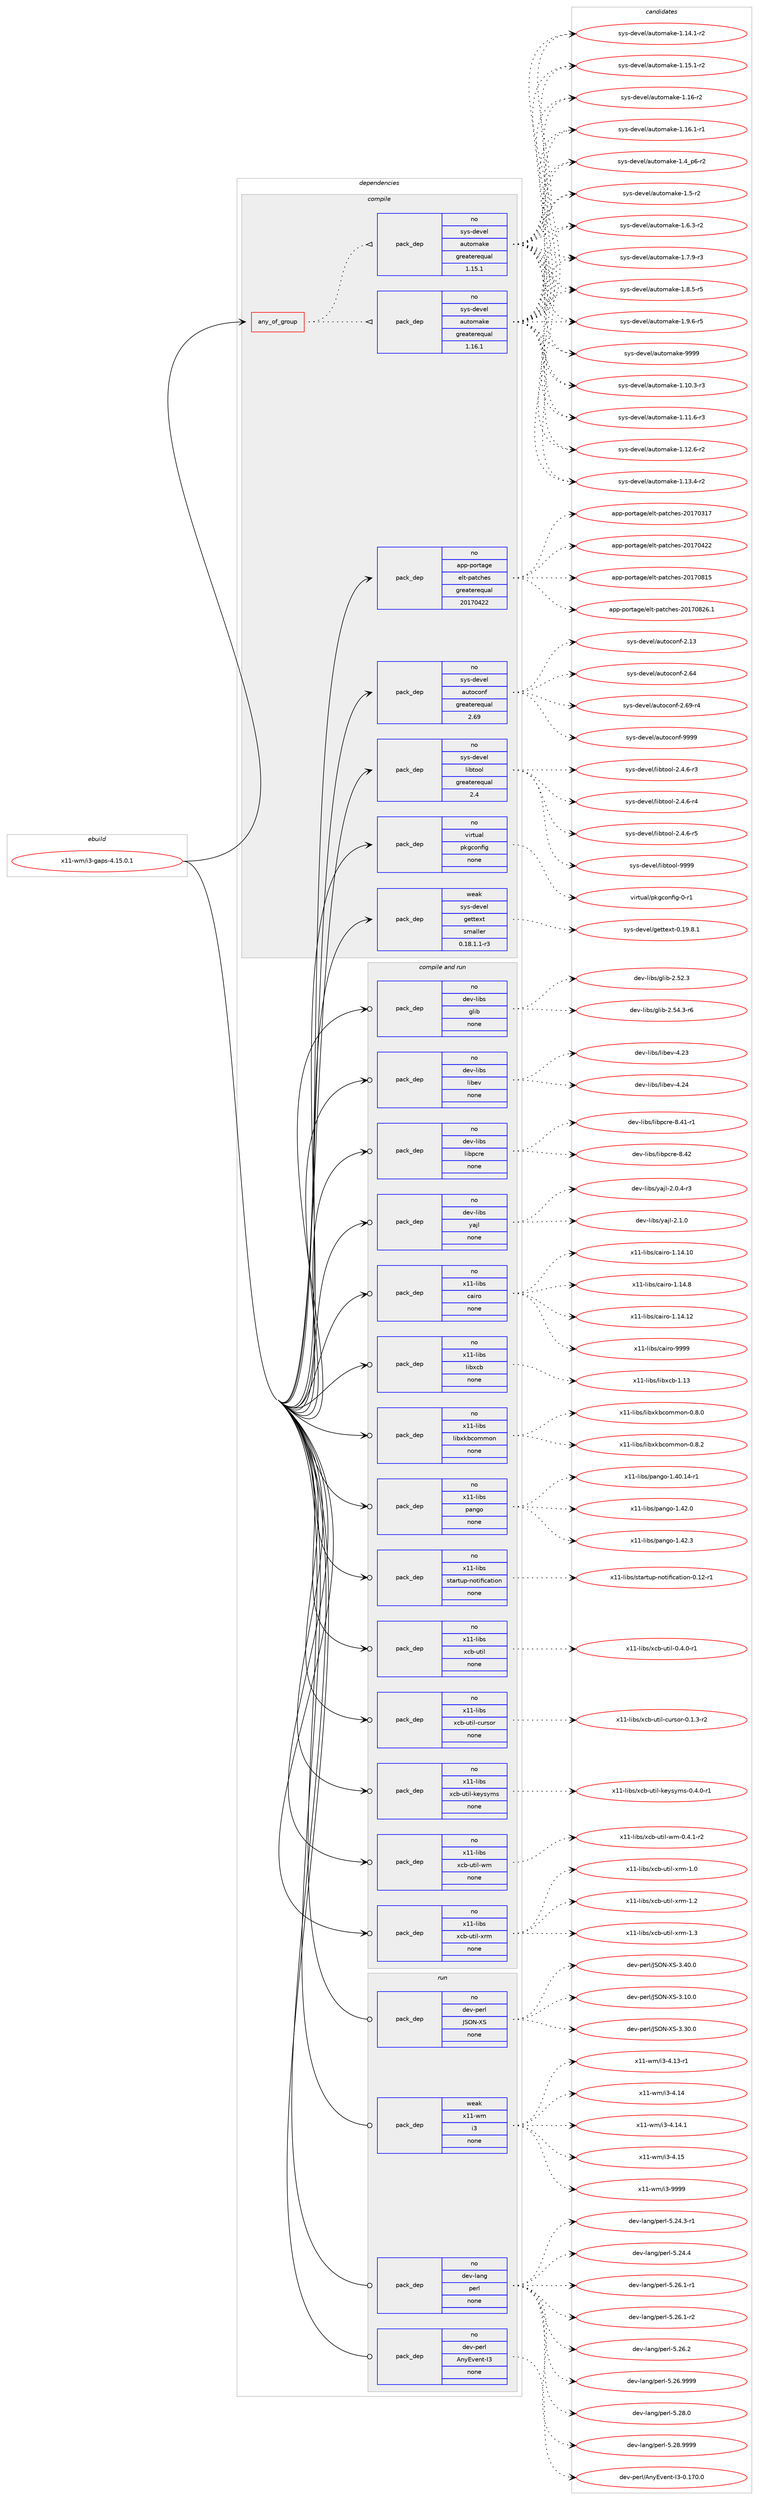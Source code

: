digraph prolog {

# *************
# Graph options
# *************

newrank=true;
concentrate=true;
compound=true;
graph [rankdir=LR,fontname=Helvetica,fontsize=10,ranksep=1.5];#, ranksep=2.5, nodesep=0.2];
edge  [arrowhead=vee];
node  [fontname=Helvetica,fontsize=10];

# **********
# The ebuild
# **********

subgraph cluster_leftcol {
color=gray;
rank=same;
label=<<i>ebuild</i>>;
id [label="x11-wm/i3-gaps-4.15.0.1", color=red, width=4, href="../x11-wm/i3-gaps-4.15.0.1.svg"];
}

# ****************
# The dependencies
# ****************

subgraph cluster_midcol {
color=gray;
label=<<i>dependencies</i>>;
subgraph cluster_compile {
fillcolor="#eeeeee";
style=filled;
label=<<i>compile</i>>;
subgraph any170 {
dependency4249 [label=<<TABLE BORDER="0" CELLBORDER="1" CELLSPACING="0" CELLPADDING="4"><TR><TD CELLPADDING="10">any_of_group</TD></TR></TABLE>>, shape=none, color=red];subgraph pack3543 {
dependency4250 [label=<<TABLE BORDER="0" CELLBORDER="1" CELLSPACING="0" CELLPADDING="4" WIDTH="220"><TR><TD ROWSPAN="6" CELLPADDING="30">pack_dep</TD></TR><TR><TD WIDTH="110">no</TD></TR><TR><TD>sys-devel</TD></TR><TR><TD>automake</TD></TR><TR><TD>greaterequal</TD></TR><TR><TD>1.16.1</TD></TR></TABLE>>, shape=none, color=blue];
}
dependency4249:e -> dependency4250:w [weight=20,style="dotted",arrowhead="oinv"];
subgraph pack3544 {
dependency4251 [label=<<TABLE BORDER="0" CELLBORDER="1" CELLSPACING="0" CELLPADDING="4" WIDTH="220"><TR><TD ROWSPAN="6" CELLPADDING="30">pack_dep</TD></TR><TR><TD WIDTH="110">no</TD></TR><TR><TD>sys-devel</TD></TR><TR><TD>automake</TD></TR><TR><TD>greaterequal</TD></TR><TR><TD>1.15.1</TD></TR></TABLE>>, shape=none, color=blue];
}
dependency4249:e -> dependency4251:w [weight=20,style="dotted",arrowhead="oinv"];
}
id:e -> dependency4249:w [weight=20,style="solid",arrowhead="vee"];
subgraph pack3545 {
dependency4252 [label=<<TABLE BORDER="0" CELLBORDER="1" CELLSPACING="0" CELLPADDING="4" WIDTH="220"><TR><TD ROWSPAN="6" CELLPADDING="30">pack_dep</TD></TR><TR><TD WIDTH="110">no</TD></TR><TR><TD>app-portage</TD></TR><TR><TD>elt-patches</TD></TR><TR><TD>greaterequal</TD></TR><TR><TD>20170422</TD></TR></TABLE>>, shape=none, color=blue];
}
id:e -> dependency4252:w [weight=20,style="solid",arrowhead="vee"];
subgraph pack3546 {
dependency4253 [label=<<TABLE BORDER="0" CELLBORDER="1" CELLSPACING="0" CELLPADDING="4" WIDTH="220"><TR><TD ROWSPAN="6" CELLPADDING="30">pack_dep</TD></TR><TR><TD WIDTH="110">no</TD></TR><TR><TD>sys-devel</TD></TR><TR><TD>autoconf</TD></TR><TR><TD>greaterequal</TD></TR><TR><TD>2.69</TD></TR></TABLE>>, shape=none, color=blue];
}
id:e -> dependency4253:w [weight=20,style="solid",arrowhead="vee"];
subgraph pack3547 {
dependency4254 [label=<<TABLE BORDER="0" CELLBORDER="1" CELLSPACING="0" CELLPADDING="4" WIDTH="220"><TR><TD ROWSPAN="6" CELLPADDING="30">pack_dep</TD></TR><TR><TD WIDTH="110">no</TD></TR><TR><TD>sys-devel</TD></TR><TR><TD>libtool</TD></TR><TR><TD>greaterequal</TD></TR><TR><TD>2.4</TD></TR></TABLE>>, shape=none, color=blue];
}
id:e -> dependency4254:w [weight=20,style="solid",arrowhead="vee"];
subgraph pack3548 {
dependency4255 [label=<<TABLE BORDER="0" CELLBORDER="1" CELLSPACING="0" CELLPADDING="4" WIDTH="220"><TR><TD ROWSPAN="6" CELLPADDING="30">pack_dep</TD></TR><TR><TD WIDTH="110">no</TD></TR><TR><TD>virtual</TD></TR><TR><TD>pkgconfig</TD></TR><TR><TD>none</TD></TR><TR><TD></TD></TR></TABLE>>, shape=none, color=blue];
}
id:e -> dependency4255:w [weight=20,style="solid",arrowhead="vee"];
subgraph pack3549 {
dependency4256 [label=<<TABLE BORDER="0" CELLBORDER="1" CELLSPACING="0" CELLPADDING="4" WIDTH="220"><TR><TD ROWSPAN="6" CELLPADDING="30">pack_dep</TD></TR><TR><TD WIDTH="110">weak</TD></TR><TR><TD>sys-devel</TD></TR><TR><TD>gettext</TD></TR><TR><TD>smaller</TD></TR><TR><TD>0.18.1.1-r3</TD></TR></TABLE>>, shape=none, color=blue];
}
id:e -> dependency4256:w [weight=20,style="solid",arrowhead="vee"];
}
subgraph cluster_compileandrun {
fillcolor="#eeeeee";
style=filled;
label=<<i>compile and run</i>>;
subgraph pack3550 {
dependency4257 [label=<<TABLE BORDER="0" CELLBORDER="1" CELLSPACING="0" CELLPADDING="4" WIDTH="220"><TR><TD ROWSPAN="6" CELLPADDING="30">pack_dep</TD></TR><TR><TD WIDTH="110">no</TD></TR><TR><TD>dev-libs</TD></TR><TR><TD>glib</TD></TR><TR><TD>none</TD></TR><TR><TD></TD></TR></TABLE>>, shape=none, color=blue];
}
id:e -> dependency4257:w [weight=20,style="solid",arrowhead="odotvee"];
subgraph pack3551 {
dependency4258 [label=<<TABLE BORDER="0" CELLBORDER="1" CELLSPACING="0" CELLPADDING="4" WIDTH="220"><TR><TD ROWSPAN="6" CELLPADDING="30">pack_dep</TD></TR><TR><TD WIDTH="110">no</TD></TR><TR><TD>dev-libs</TD></TR><TR><TD>libev</TD></TR><TR><TD>none</TD></TR><TR><TD></TD></TR></TABLE>>, shape=none, color=blue];
}
id:e -> dependency4258:w [weight=20,style="solid",arrowhead="odotvee"];
subgraph pack3552 {
dependency4259 [label=<<TABLE BORDER="0" CELLBORDER="1" CELLSPACING="0" CELLPADDING="4" WIDTH="220"><TR><TD ROWSPAN="6" CELLPADDING="30">pack_dep</TD></TR><TR><TD WIDTH="110">no</TD></TR><TR><TD>dev-libs</TD></TR><TR><TD>libpcre</TD></TR><TR><TD>none</TD></TR><TR><TD></TD></TR></TABLE>>, shape=none, color=blue];
}
id:e -> dependency4259:w [weight=20,style="solid",arrowhead="odotvee"];
subgraph pack3553 {
dependency4260 [label=<<TABLE BORDER="0" CELLBORDER="1" CELLSPACING="0" CELLPADDING="4" WIDTH="220"><TR><TD ROWSPAN="6" CELLPADDING="30">pack_dep</TD></TR><TR><TD WIDTH="110">no</TD></TR><TR><TD>dev-libs</TD></TR><TR><TD>yajl</TD></TR><TR><TD>none</TD></TR><TR><TD></TD></TR></TABLE>>, shape=none, color=blue];
}
id:e -> dependency4260:w [weight=20,style="solid",arrowhead="odotvee"];
subgraph pack3554 {
dependency4261 [label=<<TABLE BORDER="0" CELLBORDER="1" CELLSPACING="0" CELLPADDING="4" WIDTH="220"><TR><TD ROWSPAN="6" CELLPADDING="30">pack_dep</TD></TR><TR><TD WIDTH="110">no</TD></TR><TR><TD>x11-libs</TD></TR><TR><TD>cairo</TD></TR><TR><TD>none</TD></TR><TR><TD></TD></TR></TABLE>>, shape=none, color=blue];
}
id:e -> dependency4261:w [weight=20,style="solid",arrowhead="odotvee"];
subgraph pack3555 {
dependency4262 [label=<<TABLE BORDER="0" CELLBORDER="1" CELLSPACING="0" CELLPADDING="4" WIDTH="220"><TR><TD ROWSPAN="6" CELLPADDING="30">pack_dep</TD></TR><TR><TD WIDTH="110">no</TD></TR><TR><TD>x11-libs</TD></TR><TR><TD>libxcb</TD></TR><TR><TD>none</TD></TR><TR><TD></TD></TR></TABLE>>, shape=none, color=blue];
}
id:e -> dependency4262:w [weight=20,style="solid",arrowhead="odotvee"];
subgraph pack3556 {
dependency4263 [label=<<TABLE BORDER="0" CELLBORDER="1" CELLSPACING="0" CELLPADDING="4" WIDTH="220"><TR><TD ROWSPAN="6" CELLPADDING="30">pack_dep</TD></TR><TR><TD WIDTH="110">no</TD></TR><TR><TD>x11-libs</TD></TR><TR><TD>libxkbcommon</TD></TR><TR><TD>none</TD></TR><TR><TD></TD></TR></TABLE>>, shape=none, color=blue];
}
id:e -> dependency4263:w [weight=20,style="solid",arrowhead="odotvee"];
subgraph pack3557 {
dependency4264 [label=<<TABLE BORDER="0" CELLBORDER="1" CELLSPACING="0" CELLPADDING="4" WIDTH="220"><TR><TD ROWSPAN="6" CELLPADDING="30">pack_dep</TD></TR><TR><TD WIDTH="110">no</TD></TR><TR><TD>x11-libs</TD></TR><TR><TD>pango</TD></TR><TR><TD>none</TD></TR><TR><TD></TD></TR></TABLE>>, shape=none, color=blue];
}
id:e -> dependency4264:w [weight=20,style="solid",arrowhead="odotvee"];
subgraph pack3558 {
dependency4265 [label=<<TABLE BORDER="0" CELLBORDER="1" CELLSPACING="0" CELLPADDING="4" WIDTH="220"><TR><TD ROWSPAN="6" CELLPADDING="30">pack_dep</TD></TR><TR><TD WIDTH="110">no</TD></TR><TR><TD>x11-libs</TD></TR><TR><TD>startup-notification</TD></TR><TR><TD>none</TD></TR><TR><TD></TD></TR></TABLE>>, shape=none, color=blue];
}
id:e -> dependency4265:w [weight=20,style="solid",arrowhead="odotvee"];
subgraph pack3559 {
dependency4266 [label=<<TABLE BORDER="0" CELLBORDER="1" CELLSPACING="0" CELLPADDING="4" WIDTH="220"><TR><TD ROWSPAN="6" CELLPADDING="30">pack_dep</TD></TR><TR><TD WIDTH="110">no</TD></TR><TR><TD>x11-libs</TD></TR><TR><TD>xcb-util</TD></TR><TR><TD>none</TD></TR><TR><TD></TD></TR></TABLE>>, shape=none, color=blue];
}
id:e -> dependency4266:w [weight=20,style="solid",arrowhead="odotvee"];
subgraph pack3560 {
dependency4267 [label=<<TABLE BORDER="0" CELLBORDER="1" CELLSPACING="0" CELLPADDING="4" WIDTH="220"><TR><TD ROWSPAN="6" CELLPADDING="30">pack_dep</TD></TR><TR><TD WIDTH="110">no</TD></TR><TR><TD>x11-libs</TD></TR><TR><TD>xcb-util-cursor</TD></TR><TR><TD>none</TD></TR><TR><TD></TD></TR></TABLE>>, shape=none, color=blue];
}
id:e -> dependency4267:w [weight=20,style="solid",arrowhead="odotvee"];
subgraph pack3561 {
dependency4268 [label=<<TABLE BORDER="0" CELLBORDER="1" CELLSPACING="0" CELLPADDING="4" WIDTH="220"><TR><TD ROWSPAN="6" CELLPADDING="30">pack_dep</TD></TR><TR><TD WIDTH="110">no</TD></TR><TR><TD>x11-libs</TD></TR><TR><TD>xcb-util-keysyms</TD></TR><TR><TD>none</TD></TR><TR><TD></TD></TR></TABLE>>, shape=none, color=blue];
}
id:e -> dependency4268:w [weight=20,style="solid",arrowhead="odotvee"];
subgraph pack3562 {
dependency4269 [label=<<TABLE BORDER="0" CELLBORDER="1" CELLSPACING="0" CELLPADDING="4" WIDTH="220"><TR><TD ROWSPAN="6" CELLPADDING="30">pack_dep</TD></TR><TR><TD WIDTH="110">no</TD></TR><TR><TD>x11-libs</TD></TR><TR><TD>xcb-util-wm</TD></TR><TR><TD>none</TD></TR><TR><TD></TD></TR></TABLE>>, shape=none, color=blue];
}
id:e -> dependency4269:w [weight=20,style="solid",arrowhead="odotvee"];
subgraph pack3563 {
dependency4270 [label=<<TABLE BORDER="0" CELLBORDER="1" CELLSPACING="0" CELLPADDING="4" WIDTH="220"><TR><TD ROWSPAN="6" CELLPADDING="30">pack_dep</TD></TR><TR><TD WIDTH="110">no</TD></TR><TR><TD>x11-libs</TD></TR><TR><TD>xcb-util-xrm</TD></TR><TR><TD>none</TD></TR><TR><TD></TD></TR></TABLE>>, shape=none, color=blue];
}
id:e -> dependency4270:w [weight=20,style="solid",arrowhead="odotvee"];
}
subgraph cluster_run {
fillcolor="#eeeeee";
style=filled;
label=<<i>run</i>>;
subgraph pack3564 {
dependency4271 [label=<<TABLE BORDER="0" CELLBORDER="1" CELLSPACING="0" CELLPADDING="4" WIDTH="220"><TR><TD ROWSPAN="6" CELLPADDING="30">pack_dep</TD></TR><TR><TD WIDTH="110">no</TD></TR><TR><TD>dev-lang</TD></TR><TR><TD>perl</TD></TR><TR><TD>none</TD></TR><TR><TD></TD></TR></TABLE>>, shape=none, color=blue];
}
id:e -> dependency4271:w [weight=20,style="solid",arrowhead="odot"];
subgraph pack3565 {
dependency4272 [label=<<TABLE BORDER="0" CELLBORDER="1" CELLSPACING="0" CELLPADDING="4" WIDTH="220"><TR><TD ROWSPAN="6" CELLPADDING="30">pack_dep</TD></TR><TR><TD WIDTH="110">no</TD></TR><TR><TD>dev-perl</TD></TR><TR><TD>AnyEvent-I3</TD></TR><TR><TD>none</TD></TR><TR><TD></TD></TR></TABLE>>, shape=none, color=blue];
}
id:e -> dependency4272:w [weight=20,style="solid",arrowhead="odot"];
subgraph pack3566 {
dependency4273 [label=<<TABLE BORDER="0" CELLBORDER="1" CELLSPACING="0" CELLPADDING="4" WIDTH="220"><TR><TD ROWSPAN="6" CELLPADDING="30">pack_dep</TD></TR><TR><TD WIDTH="110">no</TD></TR><TR><TD>dev-perl</TD></TR><TR><TD>JSON-XS</TD></TR><TR><TD>none</TD></TR><TR><TD></TD></TR></TABLE>>, shape=none, color=blue];
}
id:e -> dependency4273:w [weight=20,style="solid",arrowhead="odot"];
subgraph pack3567 {
dependency4274 [label=<<TABLE BORDER="0" CELLBORDER="1" CELLSPACING="0" CELLPADDING="4" WIDTH="220"><TR><TD ROWSPAN="6" CELLPADDING="30">pack_dep</TD></TR><TR><TD WIDTH="110">weak</TD></TR><TR><TD>x11-wm</TD></TR><TR><TD>i3</TD></TR><TR><TD>none</TD></TR><TR><TD></TD></TR></TABLE>>, shape=none, color=blue];
}
id:e -> dependency4274:w [weight=20,style="solid",arrowhead="odot"];
}
}

# **************
# The candidates
# **************

subgraph cluster_choices {
rank=same;
color=gray;
label=<<i>candidates</i>>;

subgraph choice3543 {
color=black;
nodesep=1;
choice11512111545100101118101108479711711611110997107101454946494846514511451 [label="sys-devel/automake-1.10.3-r3", color=red, width=4,href="../sys-devel/automake-1.10.3-r3.svg"];
choice11512111545100101118101108479711711611110997107101454946494946544511451 [label="sys-devel/automake-1.11.6-r3", color=red, width=4,href="../sys-devel/automake-1.11.6-r3.svg"];
choice11512111545100101118101108479711711611110997107101454946495046544511450 [label="sys-devel/automake-1.12.6-r2", color=red, width=4,href="../sys-devel/automake-1.12.6-r2.svg"];
choice11512111545100101118101108479711711611110997107101454946495146524511450 [label="sys-devel/automake-1.13.4-r2", color=red, width=4,href="../sys-devel/automake-1.13.4-r2.svg"];
choice11512111545100101118101108479711711611110997107101454946495246494511450 [label="sys-devel/automake-1.14.1-r2", color=red, width=4,href="../sys-devel/automake-1.14.1-r2.svg"];
choice11512111545100101118101108479711711611110997107101454946495346494511450 [label="sys-devel/automake-1.15.1-r2", color=red, width=4,href="../sys-devel/automake-1.15.1-r2.svg"];
choice1151211154510010111810110847971171161111099710710145494649544511450 [label="sys-devel/automake-1.16-r2", color=red, width=4,href="../sys-devel/automake-1.16-r2.svg"];
choice11512111545100101118101108479711711611110997107101454946495446494511449 [label="sys-devel/automake-1.16.1-r1", color=red, width=4,href="../sys-devel/automake-1.16.1-r1.svg"];
choice115121115451001011181011084797117116111109971071014549465295112544511450 [label="sys-devel/automake-1.4_p6-r2", color=red, width=4,href="../sys-devel/automake-1.4_p6-r2.svg"];
choice11512111545100101118101108479711711611110997107101454946534511450 [label="sys-devel/automake-1.5-r2", color=red, width=4,href="../sys-devel/automake-1.5-r2.svg"];
choice115121115451001011181011084797117116111109971071014549465446514511450 [label="sys-devel/automake-1.6.3-r2", color=red, width=4,href="../sys-devel/automake-1.6.3-r2.svg"];
choice115121115451001011181011084797117116111109971071014549465546574511451 [label="sys-devel/automake-1.7.9-r3", color=red, width=4,href="../sys-devel/automake-1.7.9-r3.svg"];
choice115121115451001011181011084797117116111109971071014549465646534511453 [label="sys-devel/automake-1.8.5-r5", color=red, width=4,href="../sys-devel/automake-1.8.5-r5.svg"];
choice115121115451001011181011084797117116111109971071014549465746544511453 [label="sys-devel/automake-1.9.6-r5", color=red, width=4,href="../sys-devel/automake-1.9.6-r5.svg"];
choice115121115451001011181011084797117116111109971071014557575757 [label="sys-devel/automake-9999", color=red, width=4,href="../sys-devel/automake-9999.svg"];
dependency4250:e -> choice11512111545100101118101108479711711611110997107101454946494846514511451:w [style=dotted,weight="100"];
dependency4250:e -> choice11512111545100101118101108479711711611110997107101454946494946544511451:w [style=dotted,weight="100"];
dependency4250:e -> choice11512111545100101118101108479711711611110997107101454946495046544511450:w [style=dotted,weight="100"];
dependency4250:e -> choice11512111545100101118101108479711711611110997107101454946495146524511450:w [style=dotted,weight="100"];
dependency4250:e -> choice11512111545100101118101108479711711611110997107101454946495246494511450:w [style=dotted,weight="100"];
dependency4250:e -> choice11512111545100101118101108479711711611110997107101454946495346494511450:w [style=dotted,weight="100"];
dependency4250:e -> choice1151211154510010111810110847971171161111099710710145494649544511450:w [style=dotted,weight="100"];
dependency4250:e -> choice11512111545100101118101108479711711611110997107101454946495446494511449:w [style=dotted,weight="100"];
dependency4250:e -> choice115121115451001011181011084797117116111109971071014549465295112544511450:w [style=dotted,weight="100"];
dependency4250:e -> choice11512111545100101118101108479711711611110997107101454946534511450:w [style=dotted,weight="100"];
dependency4250:e -> choice115121115451001011181011084797117116111109971071014549465446514511450:w [style=dotted,weight="100"];
dependency4250:e -> choice115121115451001011181011084797117116111109971071014549465546574511451:w [style=dotted,weight="100"];
dependency4250:e -> choice115121115451001011181011084797117116111109971071014549465646534511453:w [style=dotted,weight="100"];
dependency4250:e -> choice115121115451001011181011084797117116111109971071014549465746544511453:w [style=dotted,weight="100"];
dependency4250:e -> choice115121115451001011181011084797117116111109971071014557575757:w [style=dotted,weight="100"];
}
subgraph choice3544 {
color=black;
nodesep=1;
choice11512111545100101118101108479711711611110997107101454946494846514511451 [label="sys-devel/automake-1.10.3-r3", color=red, width=4,href="../sys-devel/automake-1.10.3-r3.svg"];
choice11512111545100101118101108479711711611110997107101454946494946544511451 [label="sys-devel/automake-1.11.6-r3", color=red, width=4,href="../sys-devel/automake-1.11.6-r3.svg"];
choice11512111545100101118101108479711711611110997107101454946495046544511450 [label="sys-devel/automake-1.12.6-r2", color=red, width=4,href="../sys-devel/automake-1.12.6-r2.svg"];
choice11512111545100101118101108479711711611110997107101454946495146524511450 [label="sys-devel/automake-1.13.4-r2", color=red, width=4,href="../sys-devel/automake-1.13.4-r2.svg"];
choice11512111545100101118101108479711711611110997107101454946495246494511450 [label="sys-devel/automake-1.14.1-r2", color=red, width=4,href="../sys-devel/automake-1.14.1-r2.svg"];
choice11512111545100101118101108479711711611110997107101454946495346494511450 [label="sys-devel/automake-1.15.1-r2", color=red, width=4,href="../sys-devel/automake-1.15.1-r2.svg"];
choice1151211154510010111810110847971171161111099710710145494649544511450 [label="sys-devel/automake-1.16-r2", color=red, width=4,href="../sys-devel/automake-1.16-r2.svg"];
choice11512111545100101118101108479711711611110997107101454946495446494511449 [label="sys-devel/automake-1.16.1-r1", color=red, width=4,href="../sys-devel/automake-1.16.1-r1.svg"];
choice115121115451001011181011084797117116111109971071014549465295112544511450 [label="sys-devel/automake-1.4_p6-r2", color=red, width=4,href="../sys-devel/automake-1.4_p6-r2.svg"];
choice11512111545100101118101108479711711611110997107101454946534511450 [label="sys-devel/automake-1.5-r2", color=red, width=4,href="../sys-devel/automake-1.5-r2.svg"];
choice115121115451001011181011084797117116111109971071014549465446514511450 [label="sys-devel/automake-1.6.3-r2", color=red, width=4,href="../sys-devel/automake-1.6.3-r2.svg"];
choice115121115451001011181011084797117116111109971071014549465546574511451 [label="sys-devel/automake-1.7.9-r3", color=red, width=4,href="../sys-devel/automake-1.7.9-r3.svg"];
choice115121115451001011181011084797117116111109971071014549465646534511453 [label="sys-devel/automake-1.8.5-r5", color=red, width=4,href="../sys-devel/automake-1.8.5-r5.svg"];
choice115121115451001011181011084797117116111109971071014549465746544511453 [label="sys-devel/automake-1.9.6-r5", color=red, width=4,href="../sys-devel/automake-1.9.6-r5.svg"];
choice115121115451001011181011084797117116111109971071014557575757 [label="sys-devel/automake-9999", color=red, width=4,href="../sys-devel/automake-9999.svg"];
dependency4251:e -> choice11512111545100101118101108479711711611110997107101454946494846514511451:w [style=dotted,weight="100"];
dependency4251:e -> choice11512111545100101118101108479711711611110997107101454946494946544511451:w [style=dotted,weight="100"];
dependency4251:e -> choice11512111545100101118101108479711711611110997107101454946495046544511450:w [style=dotted,weight="100"];
dependency4251:e -> choice11512111545100101118101108479711711611110997107101454946495146524511450:w [style=dotted,weight="100"];
dependency4251:e -> choice11512111545100101118101108479711711611110997107101454946495246494511450:w [style=dotted,weight="100"];
dependency4251:e -> choice11512111545100101118101108479711711611110997107101454946495346494511450:w [style=dotted,weight="100"];
dependency4251:e -> choice1151211154510010111810110847971171161111099710710145494649544511450:w [style=dotted,weight="100"];
dependency4251:e -> choice11512111545100101118101108479711711611110997107101454946495446494511449:w [style=dotted,weight="100"];
dependency4251:e -> choice115121115451001011181011084797117116111109971071014549465295112544511450:w [style=dotted,weight="100"];
dependency4251:e -> choice11512111545100101118101108479711711611110997107101454946534511450:w [style=dotted,weight="100"];
dependency4251:e -> choice115121115451001011181011084797117116111109971071014549465446514511450:w [style=dotted,weight="100"];
dependency4251:e -> choice115121115451001011181011084797117116111109971071014549465546574511451:w [style=dotted,weight="100"];
dependency4251:e -> choice115121115451001011181011084797117116111109971071014549465646534511453:w [style=dotted,weight="100"];
dependency4251:e -> choice115121115451001011181011084797117116111109971071014549465746544511453:w [style=dotted,weight="100"];
dependency4251:e -> choice115121115451001011181011084797117116111109971071014557575757:w [style=dotted,weight="100"];
}
subgraph choice3545 {
color=black;
nodesep=1;
choice97112112451121111141169710310147101108116451129711699104101115455048495548514955 [label="app-portage/elt-patches-20170317", color=red, width=4,href="../app-portage/elt-patches-20170317.svg"];
choice97112112451121111141169710310147101108116451129711699104101115455048495548525050 [label="app-portage/elt-patches-20170422", color=red, width=4,href="../app-portage/elt-patches-20170422.svg"];
choice97112112451121111141169710310147101108116451129711699104101115455048495548564953 [label="app-portage/elt-patches-20170815", color=red, width=4,href="../app-portage/elt-patches-20170815.svg"];
choice971121124511211111411697103101471011081164511297116991041011154550484955485650544649 [label="app-portage/elt-patches-20170826.1", color=red, width=4,href="../app-portage/elt-patches-20170826.1.svg"];
dependency4252:e -> choice97112112451121111141169710310147101108116451129711699104101115455048495548514955:w [style=dotted,weight="100"];
dependency4252:e -> choice97112112451121111141169710310147101108116451129711699104101115455048495548525050:w [style=dotted,weight="100"];
dependency4252:e -> choice97112112451121111141169710310147101108116451129711699104101115455048495548564953:w [style=dotted,weight="100"];
dependency4252:e -> choice971121124511211111411697103101471011081164511297116991041011154550484955485650544649:w [style=dotted,weight="100"];
}
subgraph choice3546 {
color=black;
nodesep=1;
choice115121115451001011181011084797117116111991111101024550464951 [label="sys-devel/autoconf-2.13", color=red, width=4,href="../sys-devel/autoconf-2.13.svg"];
choice115121115451001011181011084797117116111991111101024550465452 [label="sys-devel/autoconf-2.64", color=red, width=4,href="../sys-devel/autoconf-2.64.svg"];
choice1151211154510010111810110847971171161119911111010245504654574511452 [label="sys-devel/autoconf-2.69-r4", color=red, width=4,href="../sys-devel/autoconf-2.69-r4.svg"];
choice115121115451001011181011084797117116111991111101024557575757 [label="sys-devel/autoconf-9999", color=red, width=4,href="../sys-devel/autoconf-9999.svg"];
dependency4253:e -> choice115121115451001011181011084797117116111991111101024550464951:w [style=dotted,weight="100"];
dependency4253:e -> choice115121115451001011181011084797117116111991111101024550465452:w [style=dotted,weight="100"];
dependency4253:e -> choice1151211154510010111810110847971171161119911111010245504654574511452:w [style=dotted,weight="100"];
dependency4253:e -> choice115121115451001011181011084797117116111991111101024557575757:w [style=dotted,weight="100"];
}
subgraph choice3547 {
color=black;
nodesep=1;
choice1151211154510010111810110847108105981161111111084550465246544511451 [label="sys-devel/libtool-2.4.6-r3", color=red, width=4,href="../sys-devel/libtool-2.4.6-r3.svg"];
choice1151211154510010111810110847108105981161111111084550465246544511452 [label="sys-devel/libtool-2.4.6-r4", color=red, width=4,href="../sys-devel/libtool-2.4.6-r4.svg"];
choice1151211154510010111810110847108105981161111111084550465246544511453 [label="sys-devel/libtool-2.4.6-r5", color=red, width=4,href="../sys-devel/libtool-2.4.6-r5.svg"];
choice1151211154510010111810110847108105981161111111084557575757 [label="sys-devel/libtool-9999", color=red, width=4,href="../sys-devel/libtool-9999.svg"];
dependency4254:e -> choice1151211154510010111810110847108105981161111111084550465246544511451:w [style=dotted,weight="100"];
dependency4254:e -> choice1151211154510010111810110847108105981161111111084550465246544511452:w [style=dotted,weight="100"];
dependency4254:e -> choice1151211154510010111810110847108105981161111111084550465246544511453:w [style=dotted,weight="100"];
dependency4254:e -> choice1151211154510010111810110847108105981161111111084557575757:w [style=dotted,weight="100"];
}
subgraph choice3548 {
color=black;
nodesep=1;
choice11810511411611797108471121071039911111010210510345484511449 [label="virtual/pkgconfig-0-r1", color=red, width=4,href="../virtual/pkgconfig-0-r1.svg"];
dependency4255:e -> choice11810511411611797108471121071039911111010210510345484511449:w [style=dotted,weight="100"];
}
subgraph choice3549 {
color=black;
nodesep=1;
choice1151211154510010111810110847103101116116101120116454846495746564649 [label="sys-devel/gettext-0.19.8.1", color=red, width=4,href="../sys-devel/gettext-0.19.8.1.svg"];
dependency4256:e -> choice1151211154510010111810110847103101116116101120116454846495746564649:w [style=dotted,weight="100"];
}
subgraph choice3550 {
color=black;
nodesep=1;
choice1001011184510810598115471031081059845504653504651 [label="dev-libs/glib-2.52.3", color=red, width=4,href="../dev-libs/glib-2.52.3.svg"];
choice10010111845108105981154710310810598455046535246514511454 [label="dev-libs/glib-2.54.3-r6", color=red, width=4,href="../dev-libs/glib-2.54.3-r6.svg"];
dependency4257:e -> choice1001011184510810598115471031081059845504653504651:w [style=dotted,weight="100"];
dependency4257:e -> choice10010111845108105981154710310810598455046535246514511454:w [style=dotted,weight="100"];
}
subgraph choice3551 {
color=black;
nodesep=1;
choice100101118451081059811547108105981011184552465051 [label="dev-libs/libev-4.23", color=red, width=4,href="../dev-libs/libev-4.23.svg"];
choice100101118451081059811547108105981011184552465052 [label="dev-libs/libev-4.24", color=red, width=4,href="../dev-libs/libev-4.24.svg"];
dependency4258:e -> choice100101118451081059811547108105981011184552465051:w [style=dotted,weight="100"];
dependency4258:e -> choice100101118451081059811547108105981011184552465052:w [style=dotted,weight="100"];
}
subgraph choice3552 {
color=black;
nodesep=1;
choice100101118451081059811547108105981129911410145564652494511449 [label="dev-libs/libpcre-8.41-r1", color=red, width=4,href="../dev-libs/libpcre-8.41-r1.svg"];
choice10010111845108105981154710810598112991141014556465250 [label="dev-libs/libpcre-8.42", color=red, width=4,href="../dev-libs/libpcre-8.42.svg"];
dependency4259:e -> choice100101118451081059811547108105981129911410145564652494511449:w [style=dotted,weight="100"];
dependency4259:e -> choice10010111845108105981154710810598112991141014556465250:w [style=dotted,weight="100"];
}
subgraph choice3553 {
color=black;
nodesep=1;
choice100101118451081059811547121971061084550464846524511451 [label="dev-libs/yajl-2.0.4-r3", color=red, width=4,href="../dev-libs/yajl-2.0.4-r3.svg"];
choice10010111845108105981154712197106108455046494648 [label="dev-libs/yajl-2.1.0", color=red, width=4,href="../dev-libs/yajl-2.1.0.svg"];
dependency4260:e -> choice100101118451081059811547121971061084550464846524511451:w [style=dotted,weight="100"];
dependency4260:e -> choice10010111845108105981154712197106108455046494648:w [style=dotted,weight="100"];
}
subgraph choice3554 {
color=black;
nodesep=1;
choice120494945108105981154799971051141114549464952464948 [label="x11-libs/cairo-1.14.10", color=red, width=4,href="../x11-libs/cairo-1.14.10.svg"];
choice1204949451081059811547999710511411145494649524656 [label="x11-libs/cairo-1.14.8", color=red, width=4,href="../x11-libs/cairo-1.14.8.svg"];
choice120494945108105981154799971051141114549464952464950 [label="x11-libs/cairo-1.14.12", color=red, width=4,href="../x11-libs/cairo-1.14.12.svg"];
choice120494945108105981154799971051141114557575757 [label="x11-libs/cairo-9999", color=red, width=4,href="../x11-libs/cairo-9999.svg"];
dependency4261:e -> choice120494945108105981154799971051141114549464952464948:w [style=dotted,weight="100"];
dependency4261:e -> choice1204949451081059811547999710511411145494649524656:w [style=dotted,weight="100"];
dependency4261:e -> choice120494945108105981154799971051141114549464952464950:w [style=dotted,weight="100"];
dependency4261:e -> choice120494945108105981154799971051141114557575757:w [style=dotted,weight="100"];
}
subgraph choice3555 {
color=black;
nodesep=1;
choice12049494510810598115471081059812099984549464951 [label="x11-libs/libxcb-1.13", color=red, width=4,href="../x11-libs/libxcb-1.13.svg"];
dependency4262:e -> choice12049494510810598115471081059812099984549464951:w [style=dotted,weight="100"];
}
subgraph choice3556 {
color=black;
nodesep=1;
choice1204949451081059811547108105981201079899111109109111110454846564648 [label="x11-libs/libxkbcommon-0.8.0", color=red, width=4,href="../x11-libs/libxkbcommon-0.8.0.svg"];
choice1204949451081059811547108105981201079899111109109111110454846564650 [label="x11-libs/libxkbcommon-0.8.2", color=red, width=4,href="../x11-libs/libxkbcommon-0.8.2.svg"];
dependency4263:e -> choice1204949451081059811547108105981201079899111109109111110454846564648:w [style=dotted,weight="100"];
dependency4263:e -> choice1204949451081059811547108105981201079899111109109111110454846564650:w [style=dotted,weight="100"];
}
subgraph choice3557 {
color=black;
nodesep=1;
choice12049494510810598115471129711010311145494652484649524511449 [label="x11-libs/pango-1.40.14-r1", color=red, width=4,href="../x11-libs/pango-1.40.14-r1.svg"];
choice12049494510810598115471129711010311145494652504648 [label="x11-libs/pango-1.42.0", color=red, width=4,href="../x11-libs/pango-1.42.0.svg"];
choice12049494510810598115471129711010311145494652504651 [label="x11-libs/pango-1.42.3", color=red, width=4,href="../x11-libs/pango-1.42.3.svg"];
dependency4264:e -> choice12049494510810598115471129711010311145494652484649524511449:w [style=dotted,weight="100"];
dependency4264:e -> choice12049494510810598115471129711010311145494652504648:w [style=dotted,weight="100"];
dependency4264:e -> choice12049494510810598115471129711010311145494652504651:w [style=dotted,weight="100"];
}
subgraph choice3558 {
color=black;
nodesep=1;
choice12049494510810598115471151169711411611711245110111116105102105999711610511111045484649504511449 [label="x11-libs/startup-notification-0.12-r1", color=red, width=4,href="../x11-libs/startup-notification-0.12-r1.svg"];
dependency4265:e -> choice12049494510810598115471151169711411611711245110111116105102105999711610511111045484649504511449:w [style=dotted,weight="100"];
}
subgraph choice3559 {
color=black;
nodesep=1;
choice12049494510810598115471209998451171161051084548465246484511449 [label="x11-libs/xcb-util-0.4.0-r1", color=red, width=4,href="../x11-libs/xcb-util-0.4.0-r1.svg"];
dependency4266:e -> choice12049494510810598115471209998451171161051084548465246484511449:w [style=dotted,weight="100"];
}
subgraph choice3560 {
color=black;
nodesep=1;
choice120494945108105981154712099984511711610510845991171141151111144548464946514511450 [label="x11-libs/xcb-util-cursor-0.1.3-r2", color=red, width=4,href="../x11-libs/xcb-util-cursor-0.1.3-r2.svg"];
dependency4267:e -> choice120494945108105981154712099984511711610510845991171141151111144548464946514511450:w [style=dotted,weight="100"];
}
subgraph choice3561 {
color=black;
nodesep=1;
choice1204949451081059811547120999845117116105108451071011211151211091154548465246484511449 [label="x11-libs/xcb-util-keysyms-0.4.0-r1", color=red, width=4,href="../x11-libs/xcb-util-keysyms-0.4.0-r1.svg"];
dependency4268:e -> choice1204949451081059811547120999845117116105108451071011211151211091154548465246484511449:w [style=dotted,weight="100"];
}
subgraph choice3562 {
color=black;
nodesep=1;
choice1204949451081059811547120999845117116105108451191094548465246494511450 [label="x11-libs/xcb-util-wm-0.4.1-r2", color=red, width=4,href="../x11-libs/xcb-util-wm-0.4.1-r2.svg"];
dependency4269:e -> choice1204949451081059811547120999845117116105108451191094548465246494511450:w [style=dotted,weight="100"];
}
subgraph choice3563 {
color=black;
nodesep=1;
choice12049494510810598115471209998451171161051084512011410945494648 [label="x11-libs/xcb-util-xrm-1.0", color=red, width=4,href="../x11-libs/xcb-util-xrm-1.0.svg"];
choice12049494510810598115471209998451171161051084512011410945494650 [label="x11-libs/xcb-util-xrm-1.2", color=red, width=4,href="../x11-libs/xcb-util-xrm-1.2.svg"];
choice12049494510810598115471209998451171161051084512011410945494651 [label="x11-libs/xcb-util-xrm-1.3", color=red, width=4,href="../x11-libs/xcb-util-xrm-1.3.svg"];
dependency4270:e -> choice12049494510810598115471209998451171161051084512011410945494648:w [style=dotted,weight="100"];
dependency4270:e -> choice12049494510810598115471209998451171161051084512011410945494650:w [style=dotted,weight="100"];
dependency4270:e -> choice12049494510810598115471209998451171161051084512011410945494651:w [style=dotted,weight="100"];
}
subgraph choice3564 {
color=black;
nodesep=1;
choice100101118451089711010347112101114108455346505246514511449 [label="dev-lang/perl-5.24.3-r1", color=red, width=4,href="../dev-lang/perl-5.24.3-r1.svg"];
choice10010111845108971101034711210111410845534650524652 [label="dev-lang/perl-5.24.4", color=red, width=4,href="../dev-lang/perl-5.24.4.svg"];
choice100101118451089711010347112101114108455346505446494511449 [label="dev-lang/perl-5.26.1-r1", color=red, width=4,href="../dev-lang/perl-5.26.1-r1.svg"];
choice100101118451089711010347112101114108455346505446494511450 [label="dev-lang/perl-5.26.1-r2", color=red, width=4,href="../dev-lang/perl-5.26.1-r2.svg"];
choice10010111845108971101034711210111410845534650544650 [label="dev-lang/perl-5.26.2", color=red, width=4,href="../dev-lang/perl-5.26.2.svg"];
choice10010111845108971101034711210111410845534650544657575757 [label="dev-lang/perl-5.26.9999", color=red, width=4,href="../dev-lang/perl-5.26.9999.svg"];
choice10010111845108971101034711210111410845534650564648 [label="dev-lang/perl-5.28.0", color=red, width=4,href="../dev-lang/perl-5.28.0.svg"];
choice10010111845108971101034711210111410845534650564657575757 [label="dev-lang/perl-5.28.9999", color=red, width=4,href="../dev-lang/perl-5.28.9999.svg"];
dependency4271:e -> choice100101118451089711010347112101114108455346505246514511449:w [style=dotted,weight="100"];
dependency4271:e -> choice10010111845108971101034711210111410845534650524652:w [style=dotted,weight="100"];
dependency4271:e -> choice100101118451089711010347112101114108455346505446494511449:w [style=dotted,weight="100"];
dependency4271:e -> choice100101118451089711010347112101114108455346505446494511450:w [style=dotted,weight="100"];
dependency4271:e -> choice10010111845108971101034711210111410845534650544650:w [style=dotted,weight="100"];
dependency4271:e -> choice10010111845108971101034711210111410845534650544657575757:w [style=dotted,weight="100"];
dependency4271:e -> choice10010111845108971101034711210111410845534650564648:w [style=dotted,weight="100"];
dependency4271:e -> choice10010111845108971101034711210111410845534650564657575757:w [style=dotted,weight="100"];
}
subgraph choice3565 {
color=black;
nodesep=1;
choice100101118451121011141084765110121691181011101164573514548464955484648 [label="dev-perl/AnyEvent-I3-0.170.0", color=red, width=4,href="../dev-perl/AnyEvent-I3-0.170.0.svg"];
dependency4272:e -> choice100101118451121011141084765110121691181011101164573514548464955484648:w [style=dotted,weight="100"];
}
subgraph choice3566 {
color=black;
nodesep=1;
choice10010111845112101114108477483797845888345514649484648 [label="dev-perl/JSON-XS-3.10.0", color=red, width=4,href="../dev-perl/JSON-XS-3.10.0.svg"];
choice10010111845112101114108477483797845888345514651484648 [label="dev-perl/JSON-XS-3.30.0", color=red, width=4,href="../dev-perl/JSON-XS-3.30.0.svg"];
choice10010111845112101114108477483797845888345514652484648 [label="dev-perl/JSON-XS-3.40.0", color=red, width=4,href="../dev-perl/JSON-XS-3.40.0.svg"];
dependency4273:e -> choice10010111845112101114108477483797845888345514649484648:w [style=dotted,weight="100"];
dependency4273:e -> choice10010111845112101114108477483797845888345514651484648:w [style=dotted,weight="100"];
dependency4273:e -> choice10010111845112101114108477483797845888345514652484648:w [style=dotted,weight="100"];
}
subgraph choice3567 {
color=black;
nodesep=1;
choice120494945119109471055145524649514511449 [label="x11-wm/i3-4.13-r1", color=red, width=4,href="../x11-wm/i3-4.13-r1.svg"];
choice12049494511910947105514552464952 [label="x11-wm/i3-4.14", color=red, width=4,href="../x11-wm/i3-4.14.svg"];
choice120494945119109471055145524649524649 [label="x11-wm/i3-4.14.1", color=red, width=4,href="../x11-wm/i3-4.14.1.svg"];
choice12049494511910947105514552464953 [label="x11-wm/i3-4.15", color=red, width=4,href="../x11-wm/i3-4.15.svg"];
choice12049494511910947105514557575757 [label="x11-wm/i3-9999", color=red, width=4,href="../x11-wm/i3-9999.svg"];
dependency4274:e -> choice120494945119109471055145524649514511449:w [style=dotted,weight="100"];
dependency4274:e -> choice12049494511910947105514552464952:w [style=dotted,weight="100"];
dependency4274:e -> choice120494945119109471055145524649524649:w [style=dotted,weight="100"];
dependency4274:e -> choice12049494511910947105514552464953:w [style=dotted,weight="100"];
dependency4274:e -> choice12049494511910947105514557575757:w [style=dotted,weight="100"];
}
}

}

